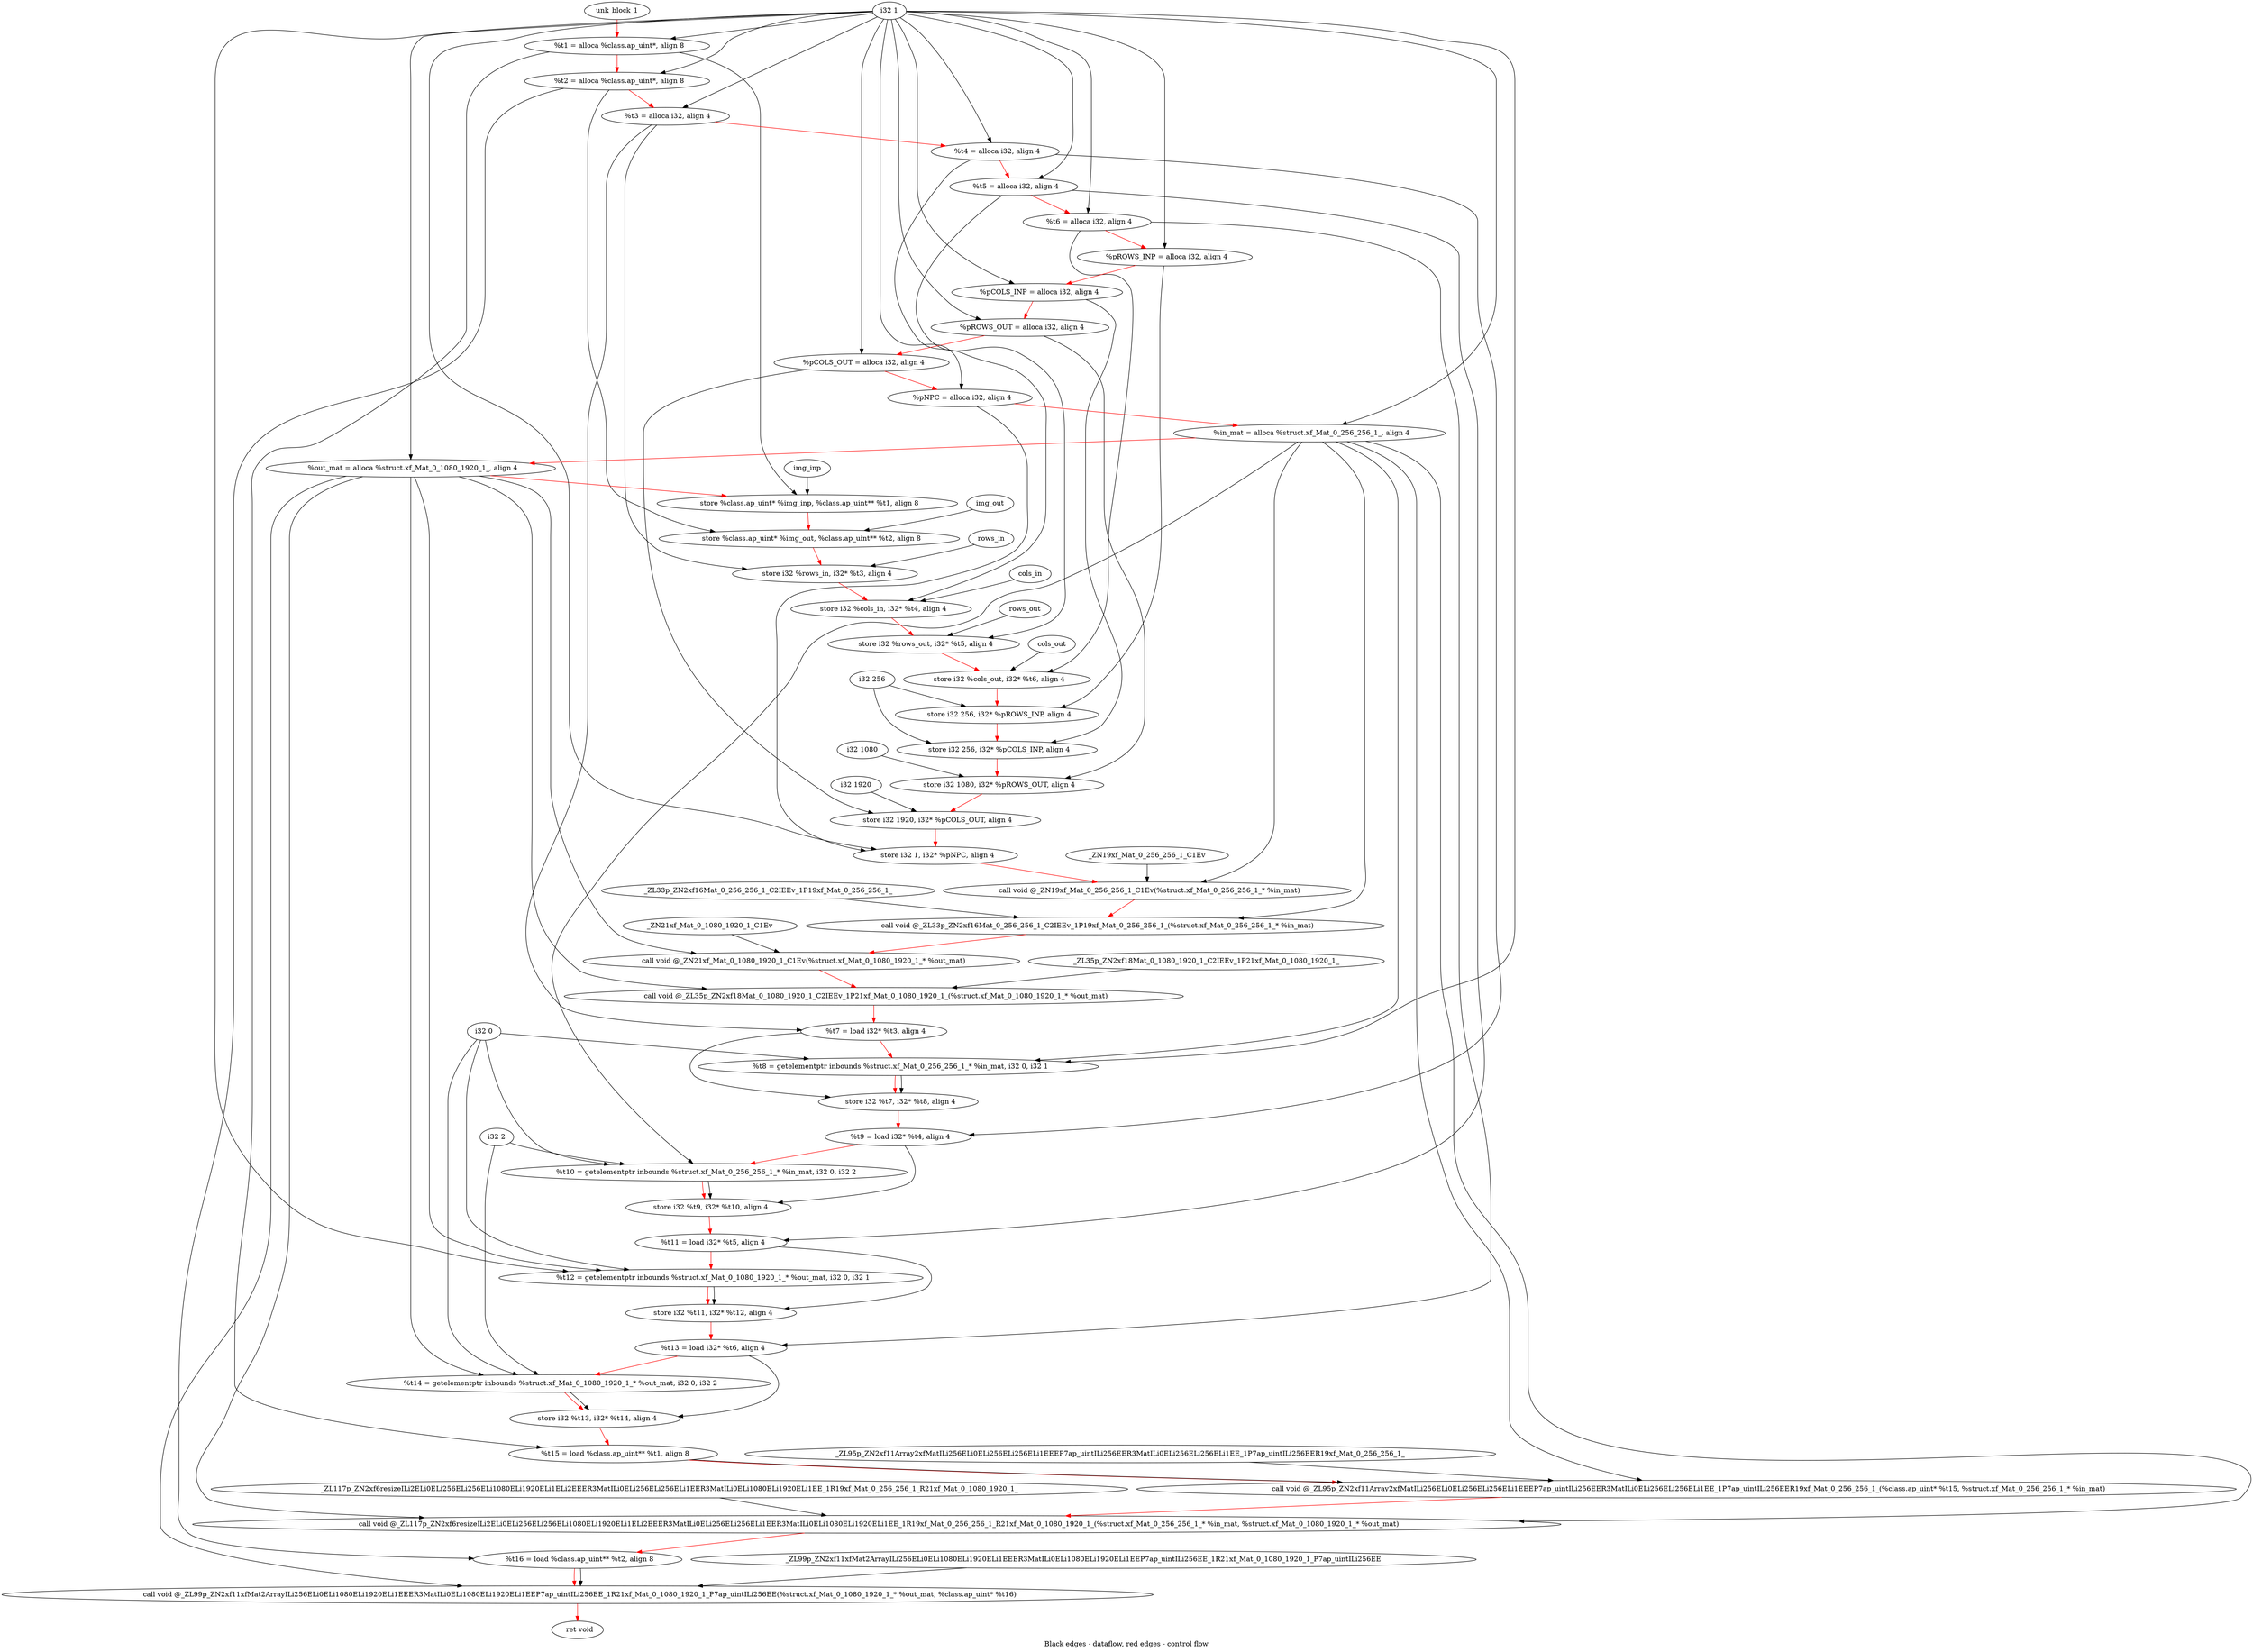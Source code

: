 digraph G {
compound=true
label="Black edges - dataflow, red edges - control flow"
"t1" [label="  %t1 = alloca %class.ap_uint*, align 8"]
"t2" [label="  %t2 = alloca %class.ap_uint*, align 8"]
"t3" [label="  %t3 = alloca i32, align 4"]
"t4" [label="  %t4 = alloca i32, align 4"]
"t5" [label="  %t5 = alloca i32, align 4"]
"t6" [label="  %t6 = alloca i32, align 4"]
"pROWS_INP" [label="  %pROWS_INP = alloca i32, align 4"]
"pCOLS_INP" [label="  %pCOLS_INP = alloca i32, align 4"]
"pROWS_OUT" [label="  %pROWS_OUT = alloca i32, align 4"]
"pCOLS_OUT" [label="  %pCOLS_OUT = alloca i32, align 4"]
"pNPC" [label="  %pNPC = alloca i32, align 4"]
"in_mat" [label="  %in_mat = alloca %struct.xf_Mat_0_256_256_1_, align 4"]
"out_mat" [label="  %out_mat = alloca %struct.xf_Mat_0_1080_1920_1_, align 4"]
"_1" [label="  store %class.ap_uint* %img_inp, %class.ap_uint** %t1, align 8"]
"_2" [label="  store %class.ap_uint* %img_out, %class.ap_uint** %t2, align 8"]
"_3" [label="  store i32 %rows_in, i32* %t3, align 4"]
"_4" [label="  store i32 %cols_in, i32* %t4, align 4"]
"_5" [label="  store i32 %rows_out, i32* %t5, align 4"]
"_6" [label="  store i32 %cols_out, i32* %t6, align 4"]
"_7" [label="  store i32 256, i32* %pROWS_INP, align 4"]
"_8" [label="  store i32 256, i32* %pCOLS_INP, align 4"]
"_9" [label="  store i32 1080, i32* %pROWS_OUT, align 4"]
"_10" [label="  store i32 1920, i32* %pCOLS_OUT, align 4"]
"_11" [label="  store i32 1, i32* %pNPC, align 4"]
"_12" [label="  call void @_ZN19xf_Mat_0_256_256_1_C1Ev(%struct.xf_Mat_0_256_256_1_* %in_mat)"]
"_13" [label="  call void @_ZL33p_ZN2xf16Mat_0_256_256_1_C2IEEv_1P19xf_Mat_0_256_256_1_(%struct.xf_Mat_0_256_256_1_* %in_mat)"]
"_14" [label="  call void @_ZN21xf_Mat_0_1080_1920_1_C1Ev(%struct.xf_Mat_0_1080_1920_1_* %out_mat)"]
"_15" [label="  call void @_ZL35p_ZN2xf18Mat_0_1080_1920_1_C2IEEv_1P21xf_Mat_0_1080_1920_1_(%struct.xf_Mat_0_1080_1920_1_* %out_mat)"]
"t7" [label="  %t7 = load i32* %t3, align 4"]
"t8" [label="  %t8 = getelementptr inbounds %struct.xf_Mat_0_256_256_1_* %in_mat, i32 0, i32 1"]
"_16" [label="  store i32 %t7, i32* %t8, align 4"]
"t9" [label="  %t9 = load i32* %t4, align 4"]
"t10" [label="  %t10 = getelementptr inbounds %struct.xf_Mat_0_256_256_1_* %in_mat, i32 0, i32 2"]
"_17" [label="  store i32 %t9, i32* %t10, align 4"]
"t11" [label="  %t11 = load i32* %t5, align 4"]
"t12" [label="  %t12 = getelementptr inbounds %struct.xf_Mat_0_1080_1920_1_* %out_mat, i32 0, i32 1"]
"_18" [label="  store i32 %t11, i32* %t12, align 4"]
"t13" [label="  %t13 = load i32* %t6, align 4"]
"t14" [label="  %t14 = getelementptr inbounds %struct.xf_Mat_0_1080_1920_1_* %out_mat, i32 0, i32 2"]
"_19" [label="  store i32 %t13, i32* %t14, align 4"]
"t15" [label="  %t15 = load %class.ap_uint** %t1, align 8"]
"_20" [label="  call void @_ZL95p_ZN2xf11Array2xfMatILi256ELi0ELi256ELi256ELi1EEEP7ap_uintILi256EER3MatILi0ELi256ELi256ELi1EE_1P7ap_uintILi256EER19xf_Mat_0_256_256_1_(%class.ap_uint* %t15, %struct.xf_Mat_0_256_256_1_* %in_mat)"]
"_21" [label="  call void @_ZL117p_ZN2xf6resizeILi2ELi0ELi256ELi256ELi1080ELi1920ELi1ELi2EEER3MatILi0ELi256ELi256ELi1EER3MatILi0ELi1080ELi1920ELi1EE_1R19xf_Mat_0_256_256_1_R21xf_Mat_0_1080_1920_1_(%struct.xf_Mat_0_256_256_1_* %in_mat, %struct.xf_Mat_0_1080_1920_1_* %out_mat)"]
"t16" [label="  %t16 = load %class.ap_uint** %t2, align 8"]
"_22" [label="  call void @_ZL99p_ZN2xf11xfMat2ArrayILi256ELi0ELi1080ELi1920ELi1EEER3MatILi0ELi1080ELi1920ELi1EEP7ap_uintILi256EE_1R21xf_Mat_0_1080_1920_1_P7ap_uintILi256EE(%struct.xf_Mat_0_1080_1920_1_* %out_mat, %class.ap_uint* %t16)"]
"_23" [label="  ret void"]
"unk_block_1" -> "t1"[color=red]
"i32 1" -> "t1"
"t1" -> "t2"[color=red weight=2]
"i32 1" -> "t2"
"t2" -> "t3"[color=red weight=2]
"i32 1" -> "t3"
"t3" -> "t4"[color=red weight=2]
"i32 1" -> "t4"
"t4" -> "t5"[color=red weight=2]
"i32 1" -> "t5"
"t5" -> "t6"[color=red weight=2]
"i32 1" -> "t6"
"t6" -> "pROWS_INP"[color=red weight=2]
"i32 1" -> "pROWS_INP"
"pROWS_INP" -> "pCOLS_INP"[color=red weight=2]
"i32 1" -> "pCOLS_INP"
"pCOLS_INP" -> "pROWS_OUT"[color=red weight=2]
"i32 1" -> "pROWS_OUT"
"pROWS_OUT" -> "pCOLS_OUT"[color=red weight=2]
"i32 1" -> "pCOLS_OUT"
"pCOLS_OUT" -> "pNPC"[color=red weight=2]
"i32 1" -> "pNPC"
"pNPC" -> "in_mat"[color=red weight=2]
"i32 1" -> "in_mat"
"in_mat" -> "out_mat"[color=red weight=2]
"i32 1" -> "out_mat"
"out_mat" -> "_1"[color=red weight=2]
"img_inp" -> "_1"
"t1" -> "_1"
"_1" -> "_2"[color=red weight=2]
"img_out" -> "_2"
"t2" -> "_2"
"_2" -> "_3"[color=red weight=2]
"rows_in" -> "_3"
"t3" -> "_3"
"_3" -> "_4"[color=red weight=2]
"cols_in" -> "_4"
"t4" -> "_4"
"_4" -> "_5"[color=red weight=2]
"rows_out" -> "_5"
"t5" -> "_5"
"_5" -> "_6"[color=red weight=2]
"cols_out" -> "_6"
"t6" -> "_6"
"_6" -> "_7"[color=red weight=2]
"i32 256" -> "_7"
"pROWS_INP" -> "_7"
"_7" -> "_8"[color=red weight=2]
"i32 256" -> "_8"
"pCOLS_INP" -> "_8"
"_8" -> "_9"[color=red weight=2]
"i32 1080" -> "_9"
"pROWS_OUT" -> "_9"
"_9" -> "_10"[color=red weight=2]
"i32 1920" -> "_10"
"pCOLS_OUT" -> "_10"
"_10" -> "_11"[color=red weight=2]
"i32 1" -> "_11"
"pNPC" -> "_11"
"_11" -> "_12"[color=red weight=2]
"in_mat" -> "_12"
"_ZN19xf_Mat_0_256_256_1_C1Ev" -> "_12"
"_12" -> "_13"[color=red weight=2]
"in_mat" -> "_13"
"_ZL33p_ZN2xf16Mat_0_256_256_1_C2IEEv_1P19xf_Mat_0_256_256_1_" -> "_13"
"_13" -> "_14"[color=red weight=2]
"out_mat" -> "_14"
"_ZN21xf_Mat_0_1080_1920_1_C1Ev" -> "_14"
"_14" -> "_15"[color=red weight=2]
"out_mat" -> "_15"
"_ZL35p_ZN2xf18Mat_0_1080_1920_1_C2IEEv_1P21xf_Mat_0_1080_1920_1_" -> "_15"
"_15" -> "t7"[color=red weight=2]
"t3" -> "t7"
"t7" -> "t8"[color=red weight=2]
"in_mat" -> "t8"
"i32 0" -> "t8"
"i32 1" -> "t8"
"t8" -> "_16"[color=red weight=2]
"t7" -> "_16"
"t8" -> "_16"
"_16" -> "t9"[color=red weight=2]
"t4" -> "t9"
"t9" -> "t10"[color=red weight=2]
"in_mat" -> "t10"
"i32 0" -> "t10"
"i32 2" -> "t10"
"t10" -> "_17"[color=red weight=2]
"t9" -> "_17"
"t10" -> "_17"
"_17" -> "t11"[color=red weight=2]
"t5" -> "t11"
"t11" -> "t12"[color=red weight=2]
"out_mat" -> "t12"
"i32 0" -> "t12"
"i32 1" -> "t12"
"t12" -> "_18"[color=red weight=2]
"t11" -> "_18"
"t12" -> "_18"
"_18" -> "t13"[color=red weight=2]
"t6" -> "t13"
"t13" -> "t14"[color=red weight=2]
"out_mat" -> "t14"
"i32 0" -> "t14"
"i32 2" -> "t14"
"t14" -> "_19"[color=red weight=2]
"t13" -> "_19"
"t14" -> "_19"
"_19" -> "t15"[color=red weight=2]
"t1" -> "t15"
"t15" -> "_20"[color=red weight=2]
"t15" -> "_20"
"in_mat" -> "_20"
"_ZL95p_ZN2xf11Array2xfMatILi256ELi0ELi256ELi256ELi1EEEP7ap_uintILi256EER3MatILi0ELi256ELi256ELi1EE_1P7ap_uintILi256EER19xf_Mat_0_256_256_1_" -> "_20"
"_20" -> "_21"[color=red weight=2]
"in_mat" -> "_21"
"out_mat" -> "_21"
"_ZL117p_ZN2xf6resizeILi2ELi0ELi256ELi256ELi1080ELi1920ELi1ELi2EEER3MatILi0ELi256ELi256ELi1EER3MatILi0ELi1080ELi1920ELi1EE_1R19xf_Mat_0_256_256_1_R21xf_Mat_0_1080_1920_1_" -> "_21"
"_21" -> "t16"[color=red weight=2]
"t2" -> "t16"
"t16" -> "_22"[color=red weight=2]
"out_mat" -> "_22"
"t16" -> "_22"
"_ZL99p_ZN2xf11xfMat2ArrayILi256ELi0ELi1080ELi1920ELi1EEER3MatILi0ELi1080ELi1920ELi1EEP7ap_uintILi256EE_1R21xf_Mat_0_1080_1920_1_P7ap_uintILi256EE" -> "_22"
"_22" -> "_23"[color=red weight=2]

}
